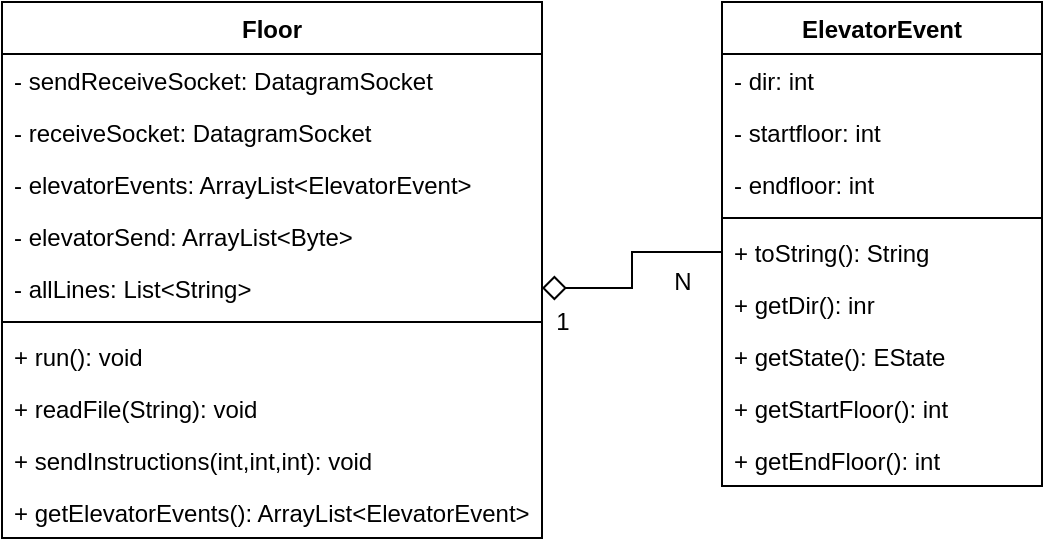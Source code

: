 <mxfile version="17.1.0" type="device"><diagram id="foCASpAxsSrFZPLohlmq" name="Page-1"><mxGraphModel dx="1422" dy="832" grid="1" gridSize="10" guides="1" tooltips="1" connect="1" arrows="1" fold="1" page="1" pageScale="1" pageWidth="850" pageHeight="1100" math="0" shadow="0"><root><mxCell id="0"/><mxCell id="1" parent="0"/><mxCell id="1TWw8xTLK3iF16kafAIT-1" value="Floor" style="swimlane;fontStyle=1;align=center;verticalAlign=top;childLayout=stackLayout;horizontal=1;startSize=26;horizontalStack=0;resizeParent=1;resizeParentMax=0;resizeLast=0;collapsible=1;marginBottom=0;" vertex="1" parent="1"><mxGeometry x="40" y="40" width="270" height="268" as="geometry"/></mxCell><mxCell id="1TWw8xTLK3iF16kafAIT-2" value="- sendReceiveSocket: DatagramSocket" style="text;strokeColor=none;fillColor=none;align=left;verticalAlign=top;spacingLeft=4;spacingRight=4;overflow=hidden;rotatable=0;points=[[0,0.5],[1,0.5]];portConstraint=eastwest;" vertex="1" parent="1TWw8xTLK3iF16kafAIT-1"><mxGeometry y="26" width="270" height="26" as="geometry"/></mxCell><mxCell id="1TWw8xTLK3iF16kafAIT-5" value="- receiveSocket: DatagramSocket" style="text;strokeColor=none;fillColor=none;align=left;verticalAlign=top;spacingLeft=4;spacingRight=4;overflow=hidden;rotatable=0;points=[[0,0.5],[1,0.5]];portConstraint=eastwest;" vertex="1" parent="1TWw8xTLK3iF16kafAIT-1"><mxGeometry y="52" width="270" height="26" as="geometry"/></mxCell><mxCell id="1TWw8xTLK3iF16kafAIT-6" value="- elevatorEvents: ArrayList&lt;ElevatorEvent&gt;" style="text;strokeColor=none;fillColor=none;align=left;verticalAlign=top;spacingLeft=4;spacingRight=4;overflow=hidden;rotatable=0;points=[[0,0.5],[1,0.5]];portConstraint=eastwest;" vertex="1" parent="1TWw8xTLK3iF16kafAIT-1"><mxGeometry y="78" width="270" height="26" as="geometry"/></mxCell><mxCell id="1TWw8xTLK3iF16kafAIT-7" value="- elevatorSend: ArrayList&lt;Byte&gt;" style="text;strokeColor=none;fillColor=none;align=left;verticalAlign=top;spacingLeft=4;spacingRight=4;overflow=hidden;rotatable=0;points=[[0,0.5],[1,0.5]];portConstraint=eastwest;" vertex="1" parent="1TWw8xTLK3iF16kafAIT-1"><mxGeometry y="104" width="270" height="26" as="geometry"/></mxCell><mxCell id="1TWw8xTLK3iF16kafAIT-8" value="- allLines: List&lt;String&gt;" style="text;strokeColor=none;fillColor=none;align=left;verticalAlign=top;spacingLeft=4;spacingRight=4;overflow=hidden;rotatable=0;points=[[0,0.5],[1,0.5]];portConstraint=eastwest;" vertex="1" parent="1TWw8xTLK3iF16kafAIT-1"><mxGeometry y="130" width="270" height="26" as="geometry"/></mxCell><mxCell id="1TWw8xTLK3iF16kafAIT-3" value="" style="line;strokeWidth=1;fillColor=none;align=left;verticalAlign=middle;spacingTop=-1;spacingLeft=3;spacingRight=3;rotatable=0;labelPosition=right;points=[];portConstraint=eastwest;" vertex="1" parent="1TWw8xTLK3iF16kafAIT-1"><mxGeometry y="156" width="270" height="8" as="geometry"/></mxCell><mxCell id="1TWw8xTLK3iF16kafAIT-4" value="+ run(): void" style="text;strokeColor=none;fillColor=none;align=left;verticalAlign=top;spacingLeft=4;spacingRight=4;overflow=hidden;rotatable=0;points=[[0,0.5],[1,0.5]];portConstraint=eastwest;" vertex="1" parent="1TWw8xTLK3iF16kafAIT-1"><mxGeometry y="164" width="270" height="26" as="geometry"/></mxCell><mxCell id="1TWw8xTLK3iF16kafAIT-19" value="+ readFile(String): void" style="text;strokeColor=none;fillColor=none;align=left;verticalAlign=top;spacingLeft=4;spacingRight=4;overflow=hidden;rotatable=0;points=[[0,0.5],[1,0.5]];portConstraint=eastwest;" vertex="1" parent="1TWw8xTLK3iF16kafAIT-1"><mxGeometry y="190" width="270" height="26" as="geometry"/></mxCell><mxCell id="1TWw8xTLK3iF16kafAIT-20" value="+ sendInstructions(int,int,int): void" style="text;strokeColor=none;fillColor=none;align=left;verticalAlign=top;spacingLeft=4;spacingRight=4;overflow=hidden;rotatable=0;points=[[0,0.5],[1,0.5]];portConstraint=eastwest;" vertex="1" parent="1TWw8xTLK3iF16kafAIT-1"><mxGeometry y="216" width="270" height="26" as="geometry"/></mxCell><mxCell id="1TWw8xTLK3iF16kafAIT-21" value="+ getElevatorEvents(): ArrayList&lt;ElevatorEvent&gt;" style="text;strokeColor=none;fillColor=none;align=left;verticalAlign=top;spacingLeft=4;spacingRight=4;overflow=hidden;rotatable=0;points=[[0,0.5],[1,0.5]];portConstraint=eastwest;" vertex="1" parent="1TWw8xTLK3iF16kafAIT-1"><mxGeometry y="242" width="270" height="26" as="geometry"/></mxCell><mxCell id="1TWw8xTLK3iF16kafAIT-9" value="ElevatorEvent" style="swimlane;fontStyle=1;align=center;verticalAlign=top;childLayout=stackLayout;horizontal=1;startSize=26;horizontalStack=0;resizeParent=1;resizeParentMax=0;resizeLast=0;collapsible=1;marginBottom=0;" vertex="1" parent="1"><mxGeometry x="400" y="40" width="160" height="242" as="geometry"/></mxCell><mxCell id="1TWw8xTLK3iF16kafAIT-10" value="- dir: int" style="text;strokeColor=none;fillColor=none;align=left;verticalAlign=top;spacingLeft=4;spacingRight=4;overflow=hidden;rotatable=0;points=[[0,0.5],[1,0.5]];portConstraint=eastwest;" vertex="1" parent="1TWw8xTLK3iF16kafAIT-9"><mxGeometry y="26" width="160" height="26" as="geometry"/></mxCell><mxCell id="1TWw8xTLK3iF16kafAIT-11" value="- startfloor: int" style="text;strokeColor=none;fillColor=none;align=left;verticalAlign=top;spacingLeft=4;spacingRight=4;overflow=hidden;rotatable=0;points=[[0,0.5],[1,0.5]];portConstraint=eastwest;" vertex="1" parent="1TWw8xTLK3iF16kafAIT-9"><mxGeometry y="52" width="160" height="26" as="geometry"/></mxCell><mxCell id="1TWw8xTLK3iF16kafAIT-12" value="- endfloor: int" style="text;strokeColor=none;fillColor=none;align=left;verticalAlign=top;spacingLeft=4;spacingRight=4;overflow=hidden;rotatable=0;points=[[0,0.5],[1,0.5]];portConstraint=eastwest;" vertex="1" parent="1TWw8xTLK3iF16kafAIT-9"><mxGeometry y="78" width="160" height="26" as="geometry"/></mxCell><mxCell id="1TWw8xTLK3iF16kafAIT-13" value="" style="line;strokeWidth=1;fillColor=none;align=left;verticalAlign=middle;spacingTop=-1;spacingLeft=3;spacingRight=3;rotatable=0;labelPosition=right;points=[];portConstraint=eastwest;" vertex="1" parent="1TWw8xTLK3iF16kafAIT-9"><mxGeometry y="104" width="160" height="8" as="geometry"/></mxCell><mxCell id="1TWw8xTLK3iF16kafAIT-14" value="+ toString(): String" style="text;strokeColor=none;fillColor=none;align=left;verticalAlign=top;spacingLeft=4;spacingRight=4;overflow=hidden;rotatable=0;points=[[0,0.5],[1,0.5]];portConstraint=eastwest;" vertex="1" parent="1TWw8xTLK3iF16kafAIT-9"><mxGeometry y="112" width="160" height="26" as="geometry"/></mxCell><mxCell id="1TWw8xTLK3iF16kafAIT-15" value="+ getDir(): inr" style="text;strokeColor=none;fillColor=none;align=left;verticalAlign=top;spacingLeft=4;spacingRight=4;overflow=hidden;rotatable=0;points=[[0,0.5],[1,0.5]];portConstraint=eastwest;" vertex="1" parent="1TWw8xTLK3iF16kafAIT-9"><mxGeometry y="138" width="160" height="26" as="geometry"/></mxCell><mxCell id="1TWw8xTLK3iF16kafAIT-16" value="+ getState(): EState" style="text;strokeColor=none;fillColor=none;align=left;verticalAlign=top;spacingLeft=4;spacingRight=4;overflow=hidden;rotatable=0;points=[[0,0.5],[1,0.5]];portConstraint=eastwest;" vertex="1" parent="1TWw8xTLK3iF16kafAIT-9"><mxGeometry y="164" width="160" height="26" as="geometry"/></mxCell><mxCell id="1TWw8xTLK3iF16kafAIT-17" value="+ getStartFloor(): int" style="text;strokeColor=none;fillColor=none;align=left;verticalAlign=top;spacingLeft=4;spacingRight=4;overflow=hidden;rotatable=0;points=[[0,0.5],[1,0.5]];portConstraint=eastwest;" vertex="1" parent="1TWw8xTLK3iF16kafAIT-9"><mxGeometry y="190" width="160" height="26" as="geometry"/></mxCell><mxCell id="1TWw8xTLK3iF16kafAIT-18" value="+ getEndFloor(): int" style="text;strokeColor=none;fillColor=none;align=left;verticalAlign=top;spacingLeft=4;spacingRight=4;overflow=hidden;rotatable=0;points=[[0,0.5],[1,0.5]];portConstraint=eastwest;" vertex="1" parent="1TWw8xTLK3iF16kafAIT-9"><mxGeometry y="216" width="160" height="26" as="geometry"/></mxCell><mxCell id="1TWw8xTLK3iF16kafAIT-22" style="edgeStyle=orthogonalEdgeStyle;rounded=0;orthogonalLoop=1;jettySize=auto;html=1;exitX=0;exitY=0.5;exitDx=0;exitDy=0;entryX=1;entryY=0.5;entryDx=0;entryDy=0;endArrow=diamond;endFill=0;startSize=10;endSize=10;" edge="1" parent="1" source="1TWw8xTLK3iF16kafAIT-14" target="1TWw8xTLK3iF16kafAIT-8"><mxGeometry relative="1" as="geometry"/></mxCell><mxCell id="1TWw8xTLK3iF16kafAIT-23" value="1" style="text;html=1;align=center;verticalAlign=middle;resizable=0;points=[];autosize=1;strokeColor=none;fillColor=none;" vertex="1" parent="1"><mxGeometry x="310" y="190" width="20" height="20" as="geometry"/></mxCell><mxCell id="1TWw8xTLK3iF16kafAIT-24" value="N" style="text;html=1;align=center;verticalAlign=middle;resizable=0;points=[];autosize=1;strokeColor=none;fillColor=none;" vertex="1" parent="1"><mxGeometry x="370" y="170" width="20" height="20" as="geometry"/></mxCell></root></mxGraphModel></diagram></mxfile>